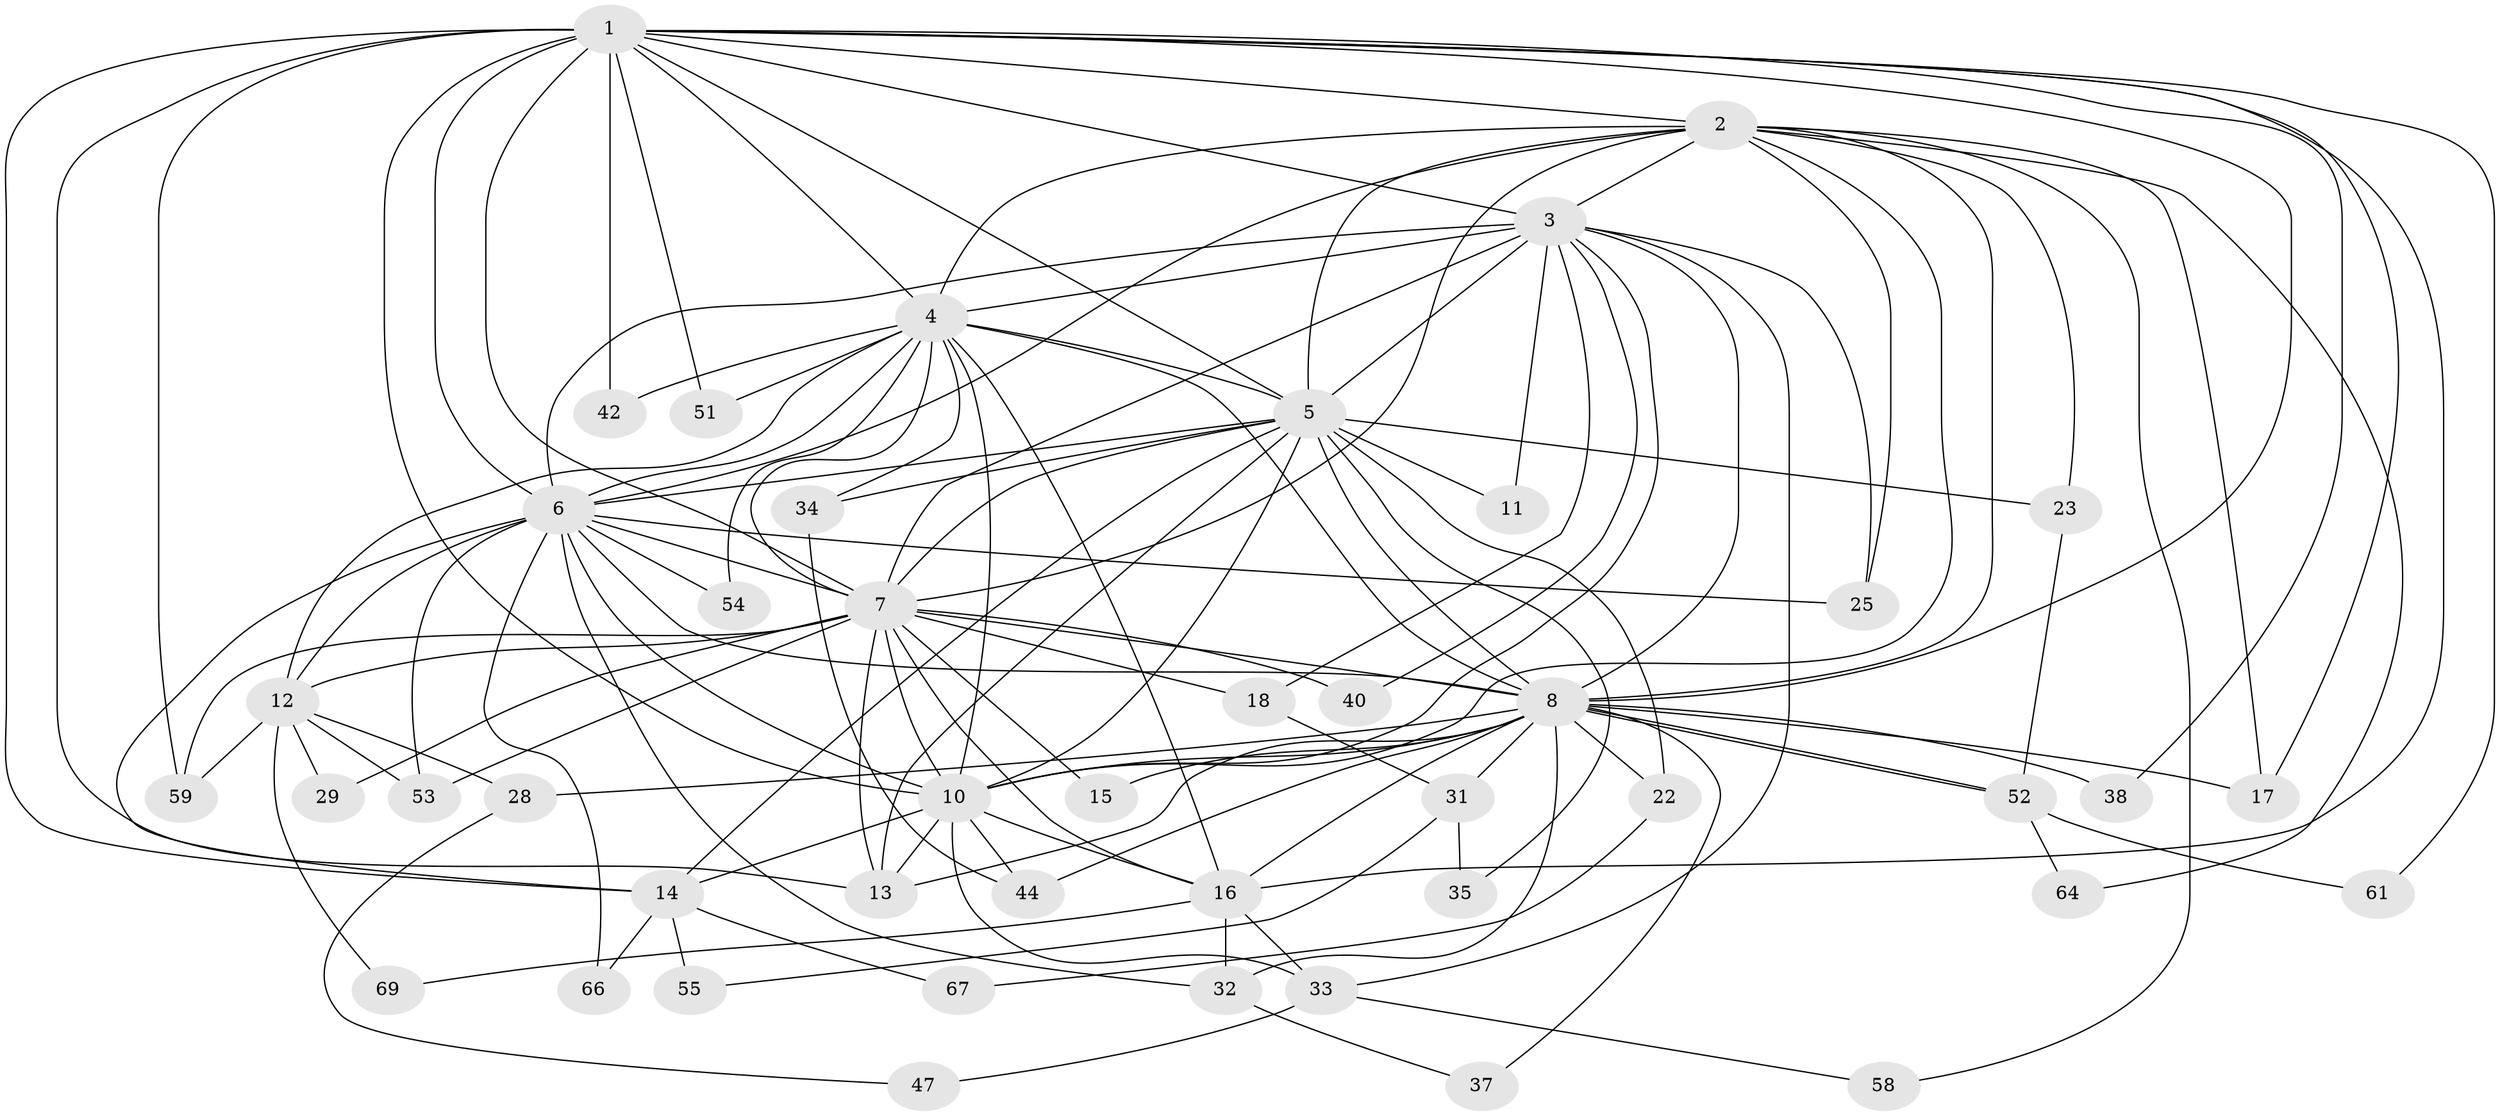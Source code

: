 // original degree distribution, {22: 0.013333333333333334, 14: 0.04, 15: 0.02666666666666667, 16: 0.013333333333333334, 12: 0.013333333333333334, 21: 0.013333333333333334, 20: 0.013333333333333334, 2: 0.4533333333333333, 8: 0.013333333333333334, 6: 0.013333333333333334, 4: 0.10666666666666667, 7: 0.013333333333333334, 3: 0.22666666666666666, 5: 0.04}
// Generated by graph-tools (version 1.1) at 2025/17/03/04/25 18:17:55]
// undirected, 45 vertices, 125 edges
graph export_dot {
graph [start="1"]
  node [color=gray90,style=filled];
  1;
  2;
  3;
  4;
  5;
  6 [super="+48+46+19+9"];
  7 [super="+43"];
  8 [super="+20"];
  10 [super="+27+24+50"];
  11;
  12;
  13 [super="+41+74+21"];
  14 [super="+26"];
  15;
  16 [super="+63"];
  17 [super="+30"];
  18;
  22;
  23;
  25;
  28;
  29;
  31;
  32;
  33 [super="+36"];
  34 [super="+65"];
  35;
  37;
  38;
  40;
  42 [super="+62"];
  44;
  47;
  51;
  52 [super="+56"];
  53 [super="+57"];
  54;
  55 [super="+71"];
  58;
  59 [super="+60"];
  61;
  64;
  66;
  67;
  69;
  1 -- 2;
  1 -- 3;
  1 -- 4;
  1 -- 5;
  1 -- 6 [weight=3];
  1 -- 7;
  1 -- 8;
  1 -- 10 [weight=3];
  1 -- 14;
  1 -- 17;
  1 -- 38;
  1 -- 42 [weight=2];
  1 -- 51;
  1 -- 59;
  1 -- 61;
  1 -- 13;
  1 -- 16;
  2 -- 3;
  2 -- 4;
  2 -- 5;
  2 -- 6 [weight=2];
  2 -- 7;
  2 -- 8;
  2 -- 10;
  2 -- 17;
  2 -- 23;
  2 -- 25;
  2 -- 58;
  2 -- 64;
  3 -- 4;
  3 -- 5;
  3 -- 6 [weight=2];
  3 -- 7;
  3 -- 8;
  3 -- 10;
  3 -- 11;
  3 -- 18;
  3 -- 25;
  3 -- 33;
  3 -- 40;
  4 -- 5;
  4 -- 6 [weight=2];
  4 -- 7;
  4 -- 8;
  4 -- 10;
  4 -- 12;
  4 -- 16;
  4 -- 34;
  4 -- 42;
  4 -- 51;
  4 -- 54;
  5 -- 6 [weight=2];
  5 -- 7;
  5 -- 8;
  5 -- 10;
  5 -- 11;
  5 -- 13;
  5 -- 14;
  5 -- 22;
  5 -- 23;
  5 -- 34;
  5 -- 35;
  6 -- 7 [weight=4];
  6 -- 8 [weight=3];
  6 -- 10 [weight=3];
  6 -- 25;
  6 -- 12;
  6 -- 14;
  6 -- 32;
  6 -- 66;
  6 -- 53;
  6 -- 54;
  7 -- 8;
  7 -- 10;
  7 -- 12;
  7 -- 15;
  7 -- 16;
  7 -- 18 [weight=2];
  7 -- 29;
  7 -- 40;
  7 -- 53;
  7 -- 59;
  7 -- 13;
  8 -- 10;
  8 -- 15;
  8 -- 22;
  8 -- 28;
  8 -- 31;
  8 -- 32;
  8 -- 37;
  8 -- 38;
  8 -- 52;
  8 -- 52;
  8 -- 17;
  8 -- 16;
  8 -- 44;
  8 -- 13;
  10 -- 13 [weight=2];
  10 -- 44;
  10 -- 14;
  10 -- 33;
  10 -- 16;
  12 -- 28;
  12 -- 29;
  12 -- 53;
  12 -- 69;
  12 -- 59;
  14 -- 55 [weight=2];
  14 -- 66;
  14 -- 67;
  16 -- 32;
  16 -- 33;
  16 -- 69;
  18 -- 31;
  22 -- 67;
  23 -- 52;
  28 -- 47;
  31 -- 35;
  31 -- 55;
  32 -- 37;
  33 -- 47;
  33 -- 58;
  34 -- 44;
  52 -- 64;
  52 -- 61;
}
